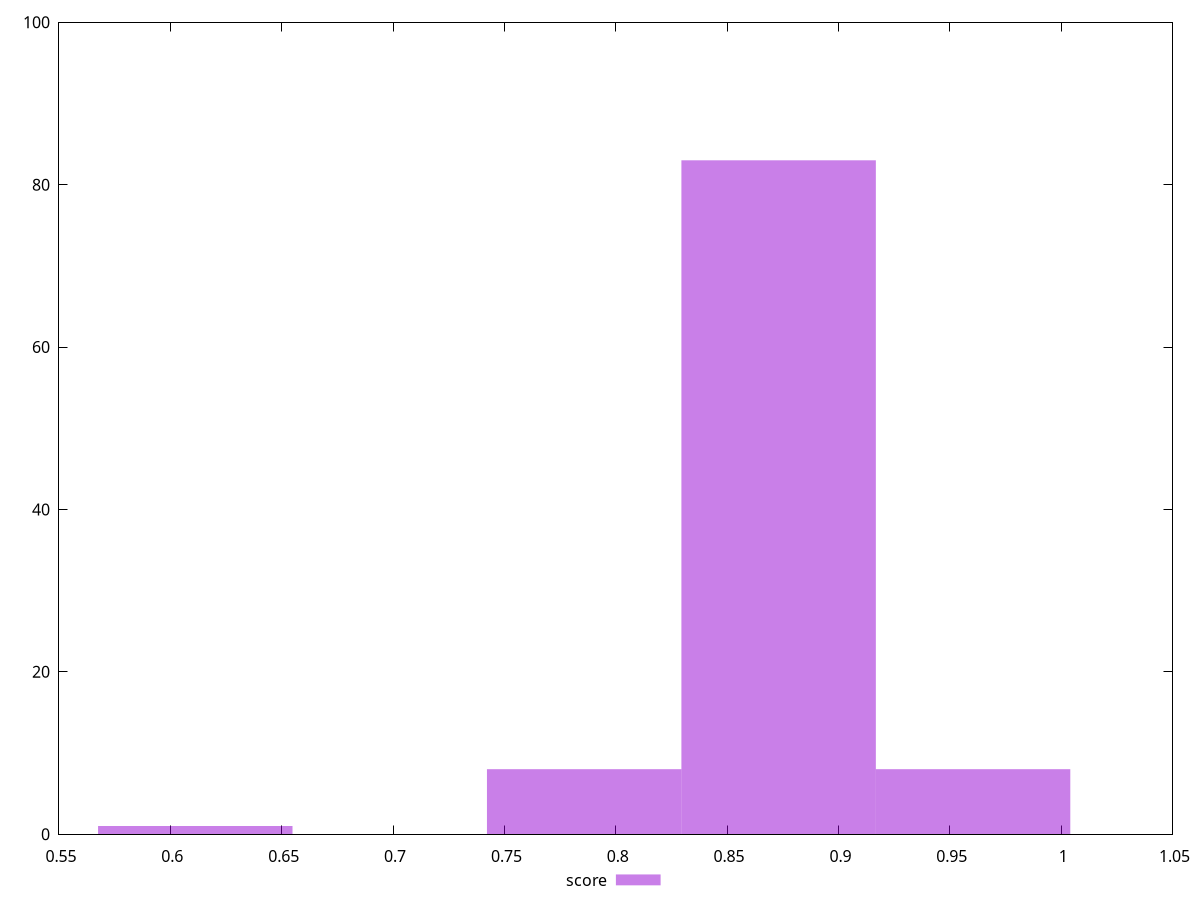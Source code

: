 reset
set terminal svg size 640, 490 enhanced background rgb 'white'
set output "report_00007_2020-12-11T15:55:29.892Z/unused-css-rules/samples/pages/score/histogram.svg"

$score <<EOF
0.7858236679773273 8
0.873137408863697 83
0.9604511497500667 8
0.6111961862045879 1
EOF

set key outside below
set boxwidth 0.0873137408863697
set yrange [0:100]
set style fill transparent solid 0.5 noborder

plot \
  $score title "score" with boxes, \


reset
